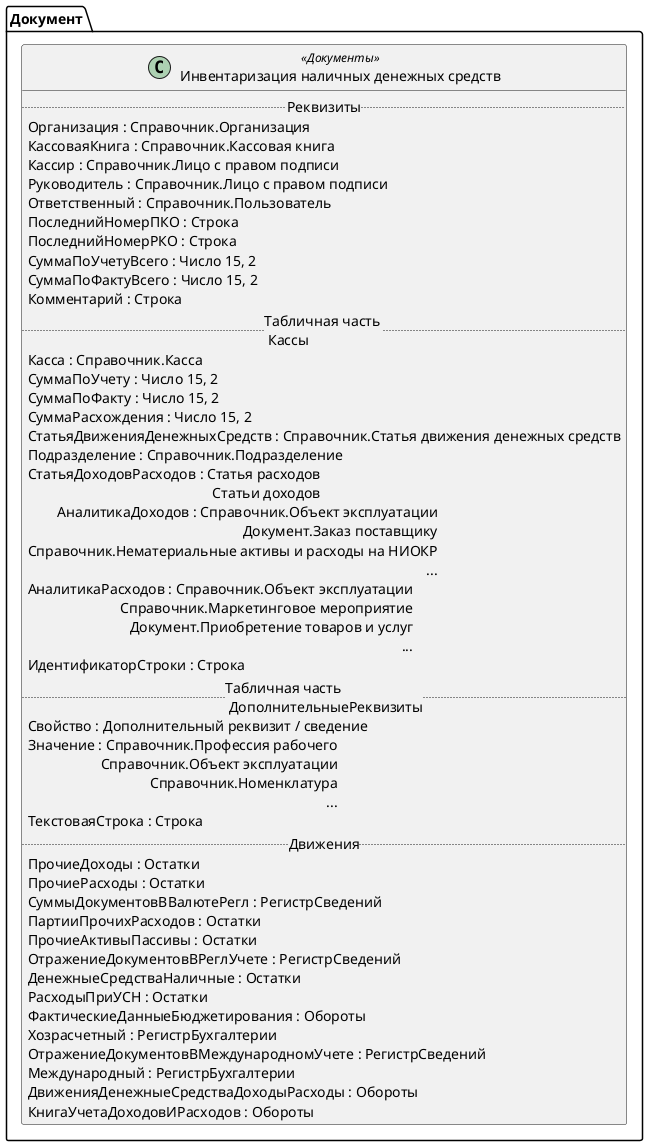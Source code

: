 ﻿@startuml ИнвентаризацияНаличныхДенежныхСредств
'!include templates.wsd
'..\include templates.wsd
class Документ.ИнвентаризацияНаличныхДенежныхСредств as "Инвентаризация наличных денежных средств" <<Документы>>
{
..Реквизиты..
Организация : Справочник.Организация
КассоваяКнига : Справочник.Кассовая книга
Кассир : Справочник.Лицо с правом подписи
Руководитель : Справочник.Лицо с правом подписи
Ответственный : Справочник.Пользователь
ПоследнийНомерПКО : Строка
ПоследнийНомерРКО : Строка
СуммаПоУчетуВсего : Число 15, 2
СуммаПоФактуВсего : Число 15, 2
Комментарий : Строка
..Табличная часть \n Кассы..
Касса : Справочник.Касса
СуммаПоУчету : Число 15, 2
СуммаПоФакту : Число 15, 2
СуммаРасхождения : Число 15, 2
СтатьяДвиженияДенежныхСредств : Справочник.Статья движения денежных средств
Подразделение : Справочник.Подразделение
СтатьяДоходовРасходов : Статья расходов\rСтатьи доходов
АналитикаДоходов : Справочник.Объект эксплуатации\rДокумент.Заказ поставщику\rСправочник.Нематериальные активы и расходы на НИОКР\r...
АналитикаРасходов : Справочник.Объект эксплуатации\rСправочник.Маркетинговое мероприятие\rДокумент.Приобретение товаров и услуг\r...
ИдентификаторСтроки : Строка
..Табличная часть \n ДополнительныеРеквизиты..
Свойство : Дополнительный реквизит / сведение
Значение : Справочник.Профессия рабочего\rСправочник.Объект эксплуатации\rСправочник.Номенклатура\r...
ТекстоваяСтрока : Строка
..Движения..
ПрочиеДоходы : Остатки
ПрочиеРасходы : Остатки
СуммыДокументовВВалютеРегл : РегистрСведений
ПартииПрочихРасходов : Остатки
ПрочиеАктивыПассивы : Остатки
ОтражениеДокументовВРеглУчете : РегистрСведений
ДенежныеСредстваНаличные : Остатки
РасходыПриУСН : Остатки
ФактическиеДанныеБюджетирования : Обороты
Хозрасчетный : РегистрБухгалтерии
ОтражениеДокументовВМеждународномУчете : РегистрСведений
Международный : РегистрБухгалтерии
ДвиженияДенежныеСредстваДоходыРасходы : Обороты
КнигаУчетаДоходовИРасходов : Обороты
}
@enduml
